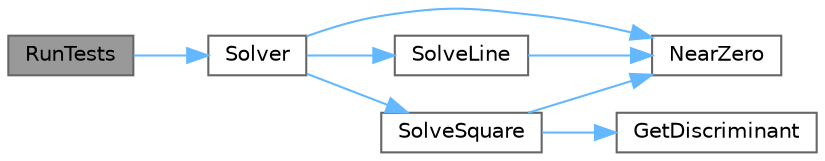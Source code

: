 digraph "RunTests"
{
 // LATEX_PDF_SIZE
  bgcolor="transparent";
  edge [fontname=Helvetica,fontsize=10,labelfontname=Helvetica,labelfontsize=10];
  node [fontname=Helvetica,fontsize=10,shape=box,height=0.2,width=0.4];
  rankdir="LR";
  Node1 [id="Node000001",label="RunTests",height=0.2,width=0.4,color="gray40", fillcolor="grey60", style="filled", fontcolor="black",tooltip="a function checking the operation of the algorithm for solving a quadratic equation"];
  Node1 -> Node2 [id="edge1_Node000001_Node000002",color="steelblue1",style="solid",tooltip=" "];
  Node2 [id="Node000002",label="Solver",height=0.2,width=0.4,color="grey40", fillcolor="white", style="filled",URL="$solve_8cpp.html#a360fd5c9c1e331df9e973db99d71eac5",tooltip="a function that triggers the solution of a linear or quadratic equation depending on the value of par..."];
  Node2 -> Node3 [id="edge2_Node000002_Node000003",color="steelblue1",style="solid",tooltip=" "];
  Node3 [id="Node000003",label="NearZero",height=0.2,width=0.4,color="grey40", fillcolor="white", style="filled",URL="$utilities_8cpp.html#aafdadb4e22e6706240da0ba71e870218",tooltip="a function that compares the values ​​of double variables with a very small value to determine whethe..."];
  Node2 -> Node4 [id="edge3_Node000002_Node000004",color="steelblue1",style="solid",tooltip=" "];
  Node4 [id="Node000004",label="SolveLine",height=0.2,width=0.4,color="grey40", fillcolor="white", style="filled",URL="$solve_8cpp.html#a279e7254693e11b493551bc784828792",tooltip="a function that solutes a linear equation"];
  Node4 -> Node3 [id="edge4_Node000004_Node000003",color="steelblue1",style="solid",tooltip=" "];
  Node2 -> Node5 [id="edge5_Node000002_Node000005",color="steelblue1",style="solid",tooltip=" "];
  Node5 [id="Node000005",label="SolveSquare",height=0.2,width=0.4,color="grey40", fillcolor="white", style="filled",URL="$solve_8cpp.html#aae022c6c61a668fbb2774df6f709f6b1",tooltip="a function that solutes a quadratic equation"];
  Node5 -> Node6 [id="edge6_Node000005_Node000006",color="steelblue1",style="solid",tooltip=" "];
  Node6 [id="Node000006",label="GetDiscriminant",height=0.2,width=0.4,color="grey40", fillcolor="white", style="filled",URL="$solve_8cpp.html#ac330ab8e5170adad03c8779c7dbda27b",tooltip="a static function calculating discriminant for solving quadratic equation with none zero coefficient ..."];
  Node5 -> Node3 [id="edge7_Node000005_Node000003",color="steelblue1",style="solid",tooltip=" "];
}
